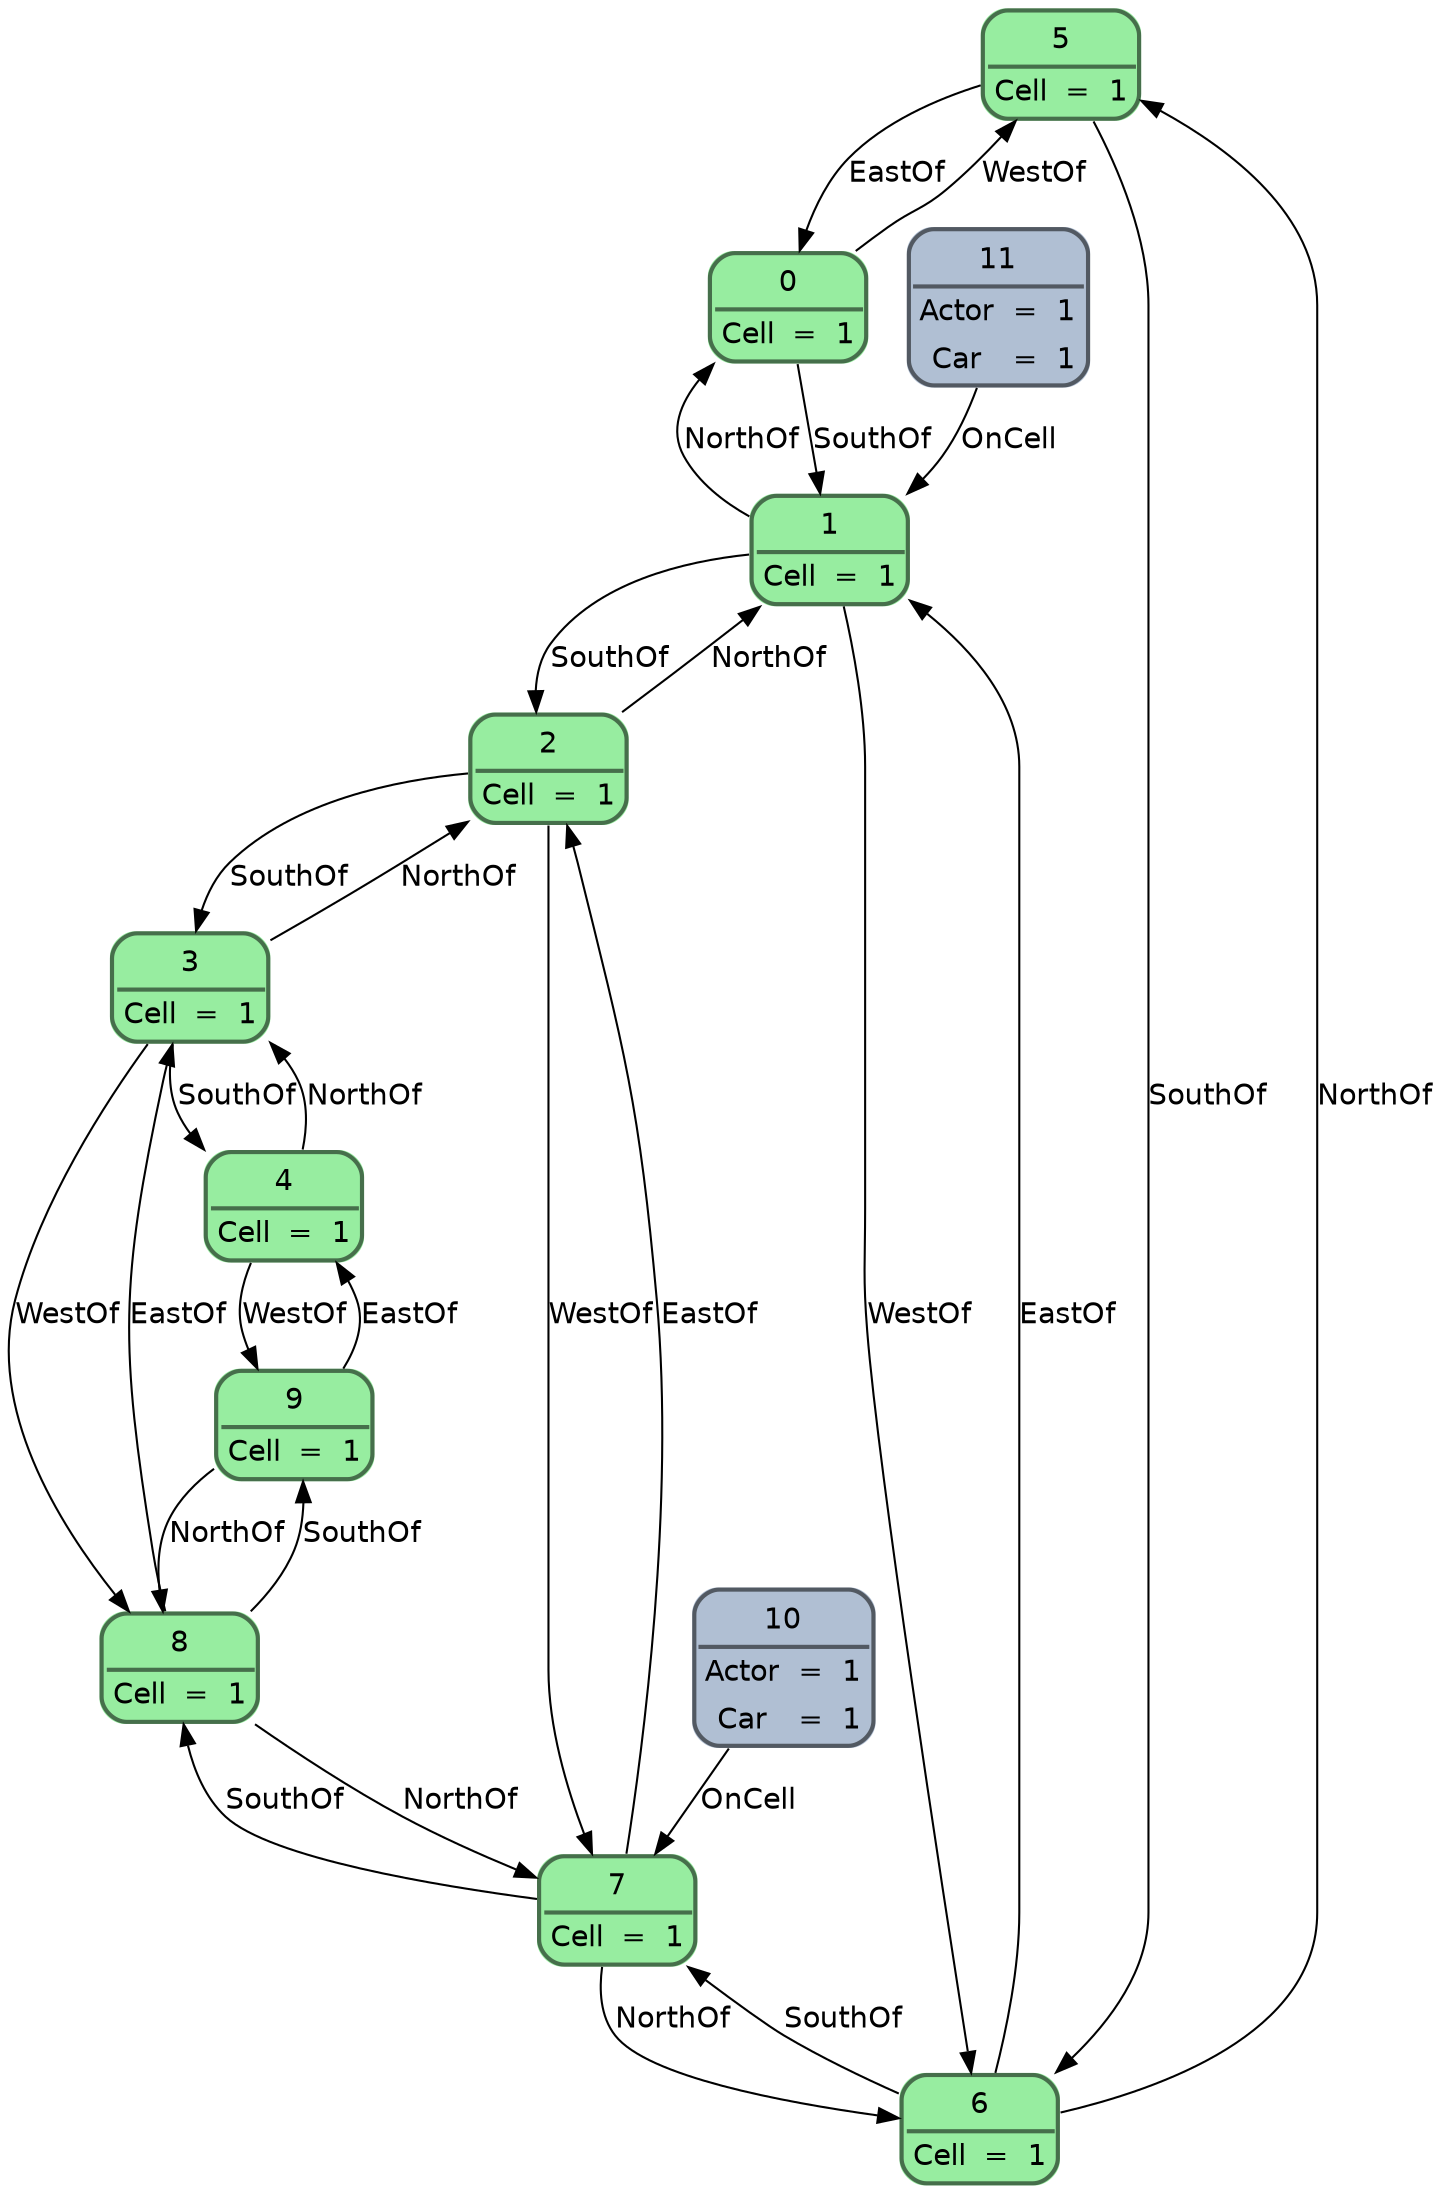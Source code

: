 digraph model {
node [
	style="filled, rounded"
	shape=plain
	pencolor="#00000088"
	fontname="Helvetica"
]
edge [
	labeldistance=3
	fontname="Helvetica"
]
5 -> 0 [
	style=solid
	color=black
	fontcolor=black
	label="EastOf"]
6 -> 1 [
	style=solid
	color=black
	fontcolor=black
	label="EastOf"]
7 -> 2 [
	style=solid
	color=black
	fontcolor=black
	label="EastOf"]
8 -> 3 [
	style=solid
	color=black
	fontcolor=black
	label="EastOf"]
9 -> 4 [
	style=solid
	color=black
	fontcolor=black
	label="EastOf"]
11 -> 1 [
	style=solid
	color=black
	fontcolor=black
	label="OnCell"]
10 -> 7 [
	style=solid
	color=black
	fontcolor=black
	label="OnCell"]
0 -> 5 [
	style=solid
	color=black
	fontcolor=black
	label="WestOf"]
1 -> 6 [
	style=solid
	color=black
	fontcolor=black
	label="WestOf"]
2 -> 7 [
	style=solid
	color=black
	fontcolor=black
	label="WestOf"]
3 -> 8 [
	style=solid
	color=black
	fontcolor=black
	label="WestOf"]
4 -> 9 [
	style=solid
	color=black
	fontcolor=black
	label="WestOf"]
0 -> 1 [
	style=solid
	color=black
	fontcolor=black
	label="SouthOf"]
1 -> 2 [
	style=solid
	color=black
	fontcolor=black
	label="SouthOf"]
2 -> 3 [
	style=solid
	color=black
	fontcolor=black
	label="SouthOf"]
3 -> 4 [
	style=solid
	color=black
	fontcolor=black
	label="SouthOf"]
5 -> 6 [
	style=solid
	color=black
	fontcolor=black
	label="SouthOf"]
6 -> 7 [
	style=solid
	color=black
	fontcolor=black
	label="SouthOf"]
7 -> 8 [
	style=solid
	color=black
	fontcolor=black
	label="SouthOf"]
8 -> 9 [
	style=solid
	color=black
	fontcolor=black
	label="SouthOf"]
1 -> 0 [
	style=solid
	color=black
	fontcolor=black
	label="NorthOf"]
2 -> 1 [
	style=solid
	color=black
	fontcolor=black
	label="NorthOf"]
3 -> 2 [
	style=solid
	color=black
	fontcolor=black
	label="NorthOf"]
4 -> 3 [
	style=solid
	color=black
	fontcolor=black
	label="NorthOf"]
6 -> 5 [
	style=solid
	color=black
	fontcolor=black
	label="NorthOf"]
7 -> 6 [
	style=solid
	color=black
	fontcolor=black
	label="NorthOf"]
8 -> 7 [
	style=solid
	color=black
	fontcolor=black
	label="NorthOf"]
9 -> 8 [
	style=solid
	color=black
	fontcolor=black
	label="NorthOf"]
1 [
	fillcolor="#97eda0"
	label=<<TABLE CELLSPACING="0" BORDER="2" CELLBORDER="0" CELLPADDING="4" STYLE="ROUNDED">
		<TR><TD COLSPAN="3" BORDER="2" SIDES="B">1</TD></TR>
		<TR><TD><FONT COLOR="black">Cell</FONT></TD><TD><FONT COLOR="black">=</FONT></TD><TD><FONT COLOR="black">1</FONT></TD></TR>
		</TABLE>>
]
2 [
	fillcolor="#97eda0"
	label=<<TABLE CELLSPACING="0" BORDER="2" CELLBORDER="0" CELLPADDING="4" STYLE="ROUNDED">
		<TR><TD COLSPAN="3" BORDER="2" SIDES="B">2</TD></TR>
		<TR><TD><FONT COLOR="black">Cell</FONT></TD><TD><FONT COLOR="black">=</FONT></TD><TD><FONT COLOR="black">1</FONT></TD></TR>
		</TABLE>>
]
3 [
	fillcolor="#97eda0"
	label=<<TABLE CELLSPACING="0" BORDER="2" CELLBORDER="0" CELLPADDING="4" STYLE="ROUNDED">
		<TR><TD COLSPAN="3" BORDER="2" SIDES="B">3</TD></TR>
		<TR><TD><FONT COLOR="black">Cell</FONT></TD><TD><FONT COLOR="black">=</FONT></TD><TD><FONT COLOR="black">1</FONT></TD></TR>
		</TABLE>>
]
4 [
	fillcolor="#97eda0"
	label=<<TABLE CELLSPACING="0" BORDER="2" CELLBORDER="0" CELLPADDING="4" STYLE="ROUNDED">
		<TR><TD COLSPAN="3" BORDER="2" SIDES="B">4</TD></TR>
		<TR><TD><FONT COLOR="black">Cell</FONT></TD><TD><FONT COLOR="black">=</FONT></TD><TD><FONT COLOR="black">1</FONT></TD></TR>
		</TABLE>>
]
5 [
	fillcolor="#97eda0"
	label=<<TABLE CELLSPACING="0" BORDER="2" CELLBORDER="0" CELLPADDING="4" STYLE="ROUNDED">
		<TR><TD COLSPAN="3" BORDER="2" SIDES="B">5</TD></TR>
		<TR><TD><FONT COLOR="black">Cell</FONT></TD><TD><FONT COLOR="black">=</FONT></TD><TD><FONT COLOR="black">1</FONT></TD></TR>
		</TABLE>>
]
6 [
	fillcolor="#97eda0"
	label=<<TABLE CELLSPACING="0" BORDER="2" CELLBORDER="0" CELLPADDING="4" STYLE="ROUNDED">
		<TR><TD COLSPAN="3" BORDER="2" SIDES="B">6</TD></TR>
		<TR><TD><FONT COLOR="black">Cell</FONT></TD><TD><FONT COLOR="black">=</FONT></TD><TD><FONT COLOR="black">1</FONT></TD></TR>
		</TABLE>>
]
7 [
	fillcolor="#97eda0"
	label=<<TABLE CELLSPACING="0" BORDER="2" CELLBORDER="0" CELLPADDING="4" STYLE="ROUNDED">
		<TR><TD COLSPAN="3" BORDER="2" SIDES="B">7</TD></TR>
		<TR><TD><FONT COLOR="black">Cell</FONT></TD><TD><FONT COLOR="black">=</FONT></TD><TD><FONT COLOR="black">1</FONT></TD></TR>
		</TABLE>>
]
8 [
	fillcolor="#97eda0"
	label=<<TABLE CELLSPACING="0" BORDER="2" CELLBORDER="0" CELLPADDING="4" STYLE="ROUNDED">
		<TR><TD COLSPAN="3" BORDER="2" SIDES="B">8</TD></TR>
		<TR><TD><FONT COLOR="black">Cell</FONT></TD><TD><FONT COLOR="black">=</FONT></TD><TD><FONT COLOR="black">1</FONT></TD></TR>
		</TABLE>>
]
9 [
	fillcolor="#97eda0"
	label=<<TABLE CELLSPACING="0" BORDER="2" CELLBORDER="0" CELLPADDING="4" STYLE="ROUNDED">
		<TR><TD COLSPAN="3" BORDER="2" SIDES="B">9</TD></TR>
		<TR><TD><FONT COLOR="black">Cell</FONT></TD><TD><FONT COLOR="black">=</FONT></TD><TD><FONT COLOR="black">1</FONT></TD></TR>
		</TABLE>>
]
10 [
	fillcolor="#b0bfd3"
	label=<<TABLE CELLSPACING="0" BORDER="2" CELLBORDER="0" CELLPADDING="4" STYLE="ROUNDED">
		<TR><TD COLSPAN="3" BORDER="2" SIDES="B">10</TD></TR>
		<TR><TD><FONT COLOR="black">Actor</FONT></TD><TD><FONT COLOR="black">=</FONT></TD><TD><FONT COLOR="black">1</FONT></TD></TR>
		<TR><TD><FONT COLOR="black">Car</FONT></TD><TD><FONT COLOR="black">=</FONT></TD><TD><FONT COLOR="black">1</FONT></TD></TR>
		</TABLE>>
]
11 [
	fillcolor="#b0bfd3"
	label=<<TABLE CELLSPACING="0" BORDER="2" CELLBORDER="0" CELLPADDING="4" STYLE="ROUNDED">
		<TR><TD COLSPAN="3" BORDER="2" SIDES="B">11</TD></TR>
		<TR><TD><FONT COLOR="black">Actor</FONT></TD><TD><FONT COLOR="black">=</FONT></TD><TD><FONT COLOR="black">1</FONT></TD></TR>
		<TR><TD><FONT COLOR="black">Car</FONT></TD><TD><FONT COLOR="black">=</FONT></TD><TD><FONT COLOR="black">1</FONT></TD></TR>
		</TABLE>>
]
0 [
	fillcolor="#97eda0"
	label=<<TABLE CELLSPACING="0" BORDER="2" CELLBORDER="0" CELLPADDING="4" STYLE="ROUNDED">
		<TR><TD COLSPAN="3" BORDER="2" SIDES="B">0</TD></TR>
		<TR><TD><FONT COLOR="black">Cell</FONT></TD><TD><FONT COLOR="black">=</FONT></TD><TD><FONT COLOR="black">1</FONT></TD></TR>
		</TABLE>>
]
}